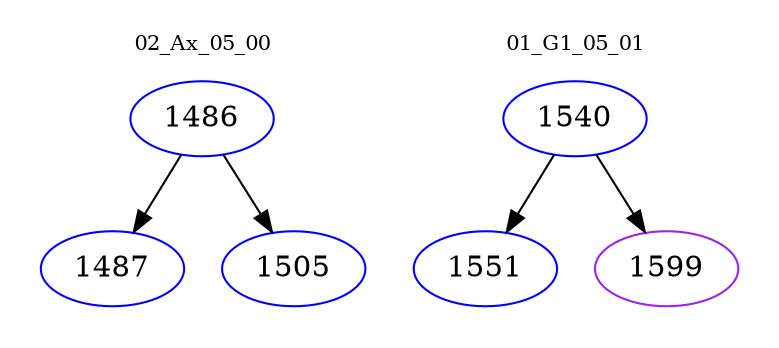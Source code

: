 digraph{
subgraph cluster_0 {
color = white
label = "02_Ax_05_00";
fontsize=10;
T0_1486 [label="1486", color="blue"]
T0_1486 -> T0_1487 [color="black"]
T0_1487 [label="1487", color="blue"]
T0_1486 -> T0_1505 [color="black"]
T0_1505 [label="1505", color="blue"]
}
subgraph cluster_1 {
color = white
label = "01_G1_05_01";
fontsize=10;
T1_1540 [label="1540", color="blue"]
T1_1540 -> T1_1551 [color="black"]
T1_1551 [label="1551", color="blue"]
T1_1540 -> T1_1599 [color="black"]
T1_1599 [label="1599", color="purple"]
}
}
